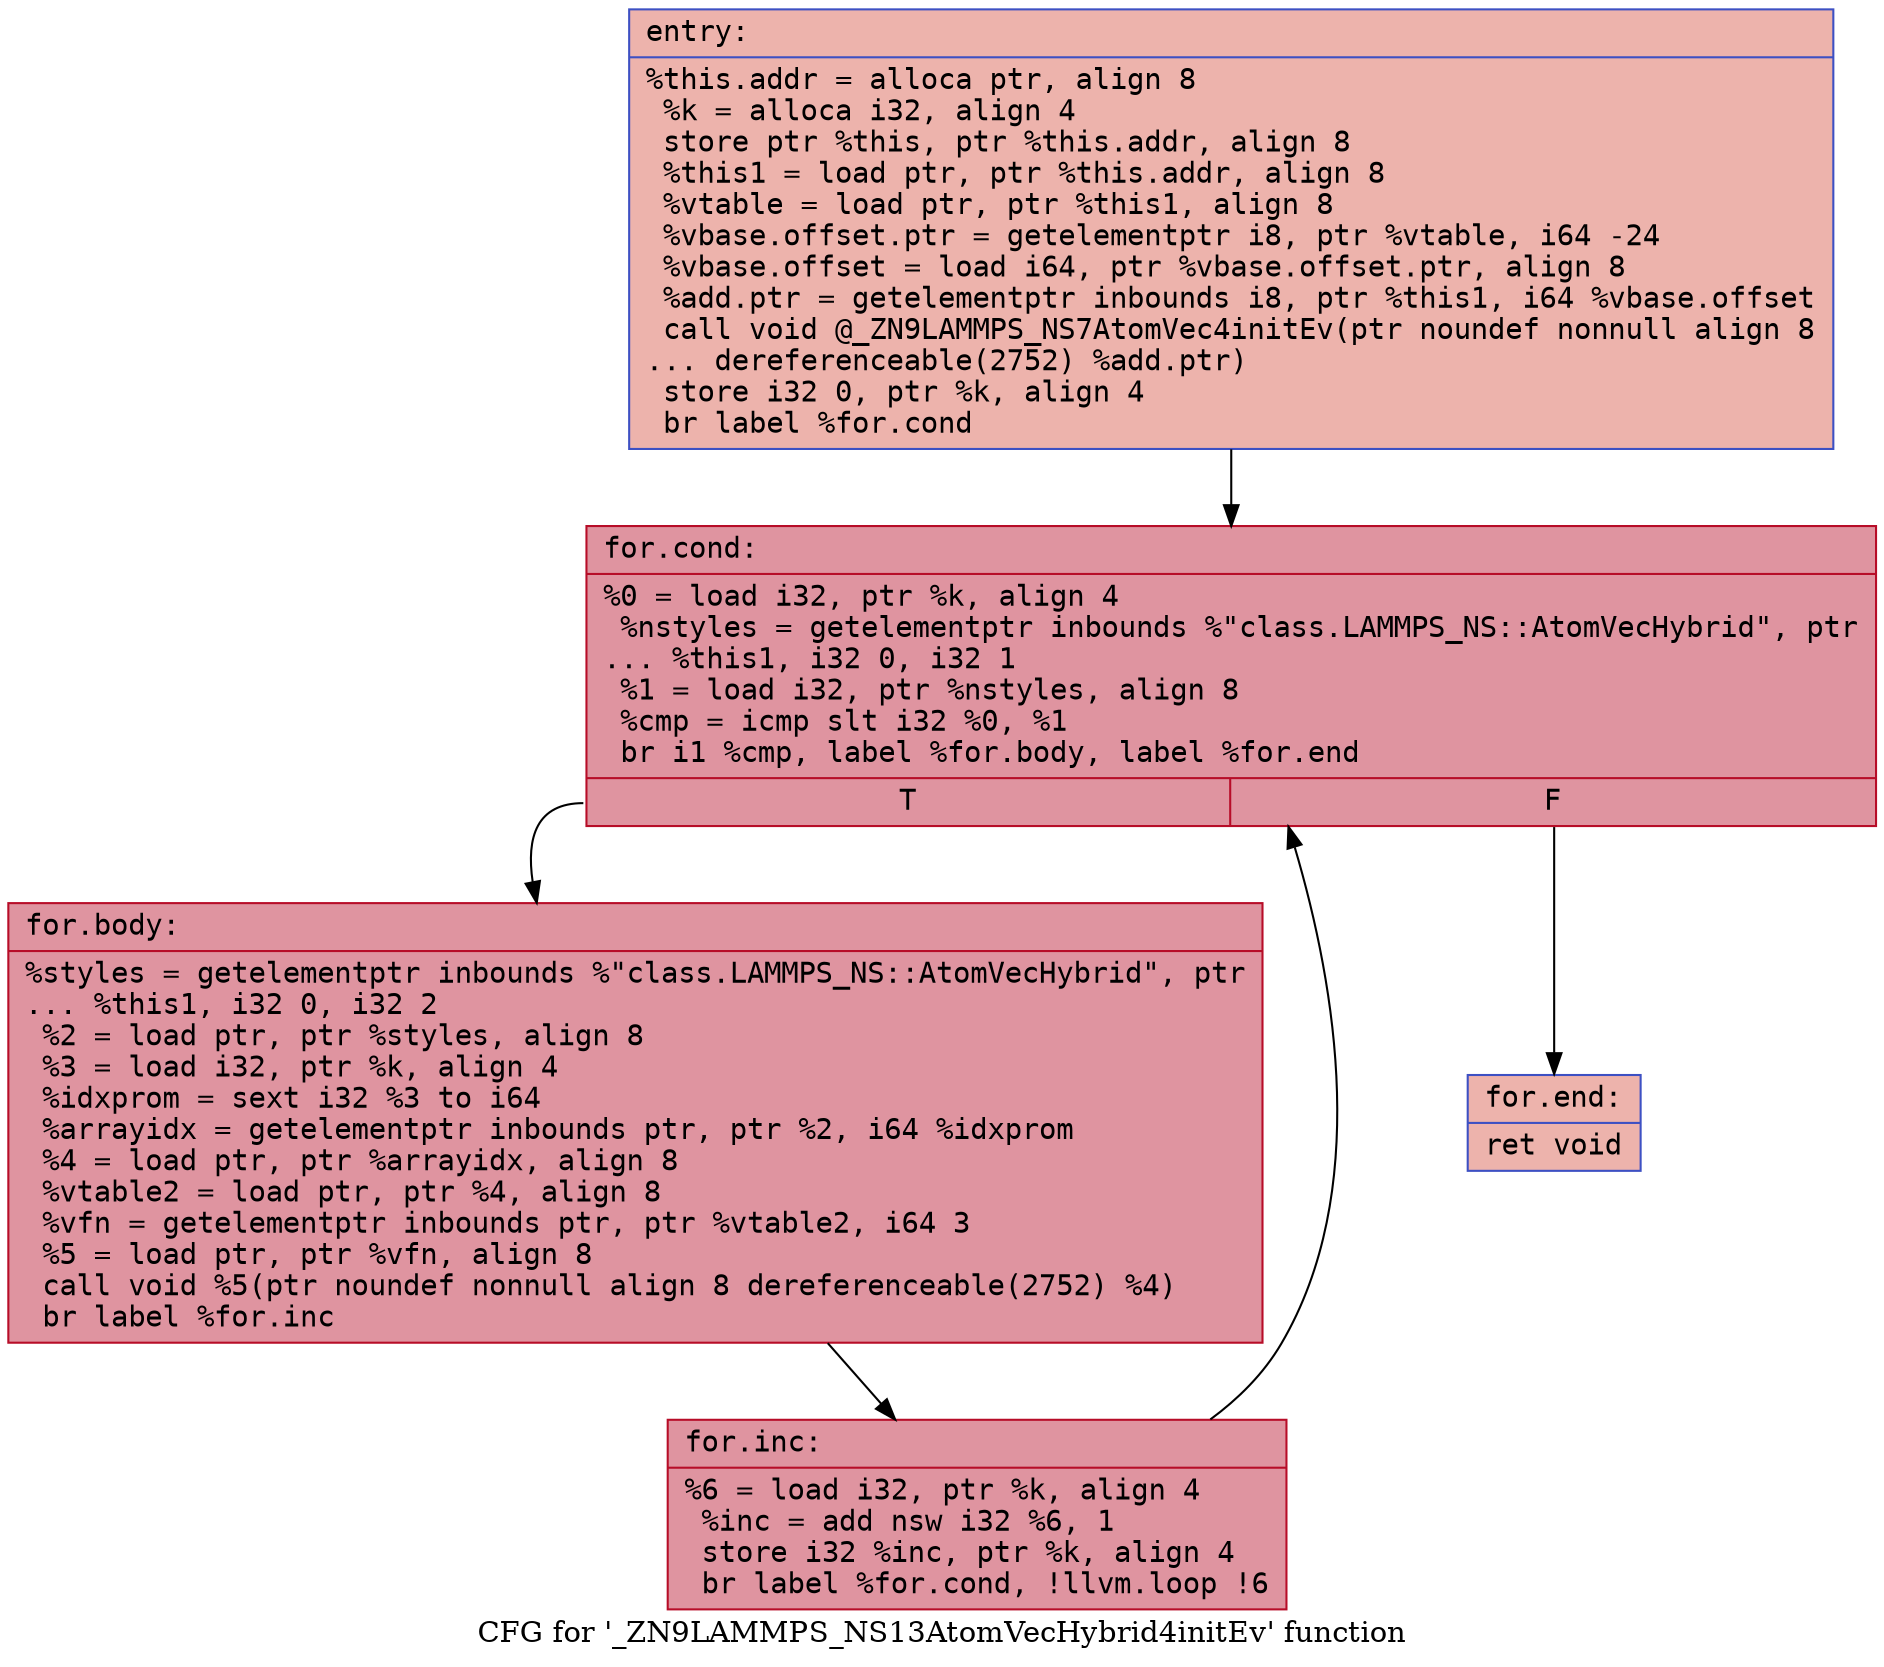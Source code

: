 digraph "CFG for '_ZN9LAMMPS_NS13AtomVecHybrid4initEv' function" {
	label="CFG for '_ZN9LAMMPS_NS13AtomVecHybrid4initEv' function";

	Node0x557e2af5b630 [shape=record,color="#3d50c3ff", style=filled, fillcolor="#d6524470" fontname="Courier",label="{entry:\l|  %this.addr = alloca ptr, align 8\l  %k = alloca i32, align 4\l  store ptr %this, ptr %this.addr, align 8\l  %this1 = load ptr, ptr %this.addr, align 8\l  %vtable = load ptr, ptr %this1, align 8\l  %vbase.offset.ptr = getelementptr i8, ptr %vtable, i64 -24\l  %vbase.offset = load i64, ptr %vbase.offset.ptr, align 8\l  %add.ptr = getelementptr inbounds i8, ptr %this1, i64 %vbase.offset\l  call void @_ZN9LAMMPS_NS7AtomVec4initEv(ptr noundef nonnull align 8\l... dereferenceable(2752) %add.ptr)\l  store i32 0, ptr %k, align 4\l  br label %for.cond\l}"];
	Node0x557e2af5b630 -> Node0x557e2af5bde0[tooltip="entry -> for.cond\nProbability 100.00%" ];
	Node0x557e2af5bde0 [shape=record,color="#b70d28ff", style=filled, fillcolor="#b70d2870" fontname="Courier",label="{for.cond:\l|  %0 = load i32, ptr %k, align 4\l  %nstyles = getelementptr inbounds %\"class.LAMMPS_NS::AtomVecHybrid\", ptr\l... %this1, i32 0, i32 1\l  %1 = load i32, ptr %nstyles, align 8\l  %cmp = icmp slt i32 %0, %1\l  br i1 %cmp, label %for.body, label %for.end\l|{<s0>T|<s1>F}}"];
	Node0x557e2af5bde0:s0 -> Node0x557e2af5c0a0[tooltip="for.cond -> for.body\nProbability 96.88%" ];
	Node0x557e2af5bde0:s1 -> Node0x557e2af5c290[tooltip="for.cond -> for.end\nProbability 3.12%" ];
	Node0x557e2af5c0a0 [shape=record,color="#b70d28ff", style=filled, fillcolor="#b70d2870" fontname="Courier",label="{for.body:\l|  %styles = getelementptr inbounds %\"class.LAMMPS_NS::AtomVecHybrid\", ptr\l... %this1, i32 0, i32 2\l  %2 = load ptr, ptr %styles, align 8\l  %3 = load i32, ptr %k, align 4\l  %idxprom = sext i32 %3 to i64\l  %arrayidx = getelementptr inbounds ptr, ptr %2, i64 %idxprom\l  %4 = load ptr, ptr %arrayidx, align 8\l  %vtable2 = load ptr, ptr %4, align 8\l  %vfn = getelementptr inbounds ptr, ptr %vtable2, i64 3\l  %5 = load ptr, ptr %vfn, align 8\l  call void %5(ptr noundef nonnull align 8 dereferenceable(2752) %4)\l  br label %for.inc\l}"];
	Node0x557e2af5c0a0 -> Node0x557e2af5ca60[tooltip="for.body -> for.inc\nProbability 100.00%" ];
	Node0x557e2af5ca60 [shape=record,color="#b70d28ff", style=filled, fillcolor="#b70d2870" fontname="Courier",label="{for.inc:\l|  %6 = load i32, ptr %k, align 4\l  %inc = add nsw i32 %6, 1\l  store i32 %inc, ptr %k, align 4\l  br label %for.cond, !llvm.loop !6\l}"];
	Node0x557e2af5ca60 -> Node0x557e2af5bde0[tooltip="for.inc -> for.cond\nProbability 100.00%" ];
	Node0x557e2af5c290 [shape=record,color="#3d50c3ff", style=filled, fillcolor="#d6524470" fontname="Courier",label="{for.end:\l|  ret void\l}"];
}
